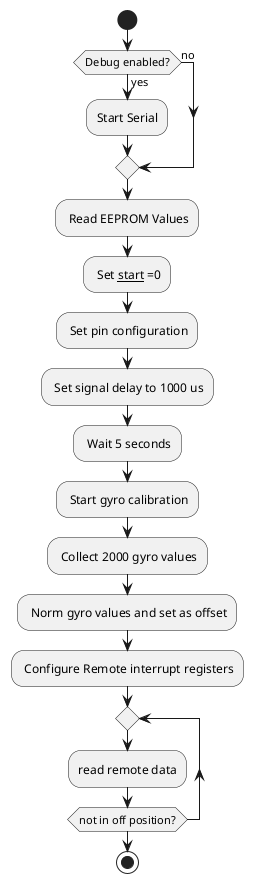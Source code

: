 @startuml arduino_uno_flight_controller_simple_setup
start

if (Debug enabled?) then (yes)
  :Start Serial;
else (no)
endif
 : Read EEPROM Values;
 : Set __start__ =0;
 : Set pin configuration;
 : Set signal delay to 1000 us;
 : Wait 5 seconds;
 : Start gyro calibration;
 : Collect 2000 gyro values;
 : Norm gyro values and set as offset;
 : Configure Remote interrupt registers;
 repeat
  :read remote data;
repeat while (not in off position?)


 


stop
@enduml